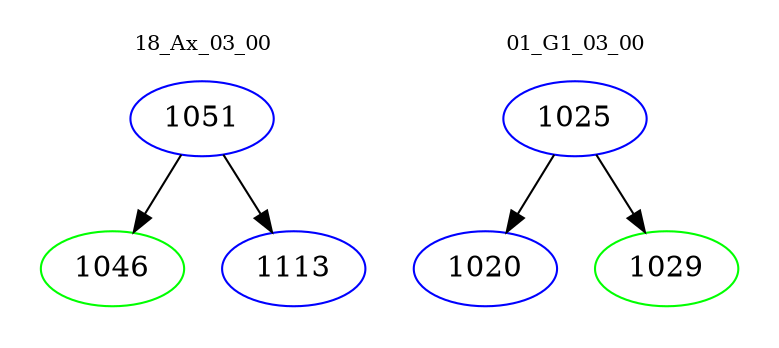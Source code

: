 digraph{
subgraph cluster_0 {
color = white
label = "18_Ax_03_00";
fontsize=10;
T0_1051 [label="1051", color="blue"]
T0_1051 -> T0_1046 [color="black"]
T0_1046 [label="1046", color="green"]
T0_1051 -> T0_1113 [color="black"]
T0_1113 [label="1113", color="blue"]
}
subgraph cluster_1 {
color = white
label = "01_G1_03_00";
fontsize=10;
T1_1025 [label="1025", color="blue"]
T1_1025 -> T1_1020 [color="black"]
T1_1020 [label="1020", color="blue"]
T1_1025 -> T1_1029 [color="black"]
T1_1029 [label="1029", color="green"]
}
}
